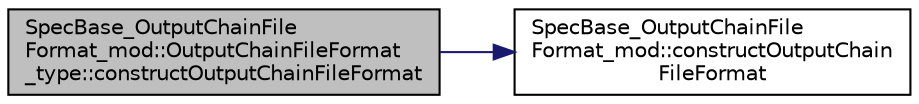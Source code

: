 digraph "SpecBase_OutputChainFileFormat_mod::OutputChainFileFormat_type::constructOutputChainFileFormat"
{
 // LATEX_PDF_SIZE
  edge [fontname="Helvetica",fontsize="10",labelfontname="Helvetica",labelfontsize="10"];
  node [fontname="Helvetica",fontsize="10",shape=record];
  rankdir="LR";
  Node1 [label="SpecBase_OutputChainFile\lFormat_mod::OutputChainFileFormat\l_type::constructOutputChainFileFormat",height=0.2,width=0.4,color="black", fillcolor="grey75", style="filled", fontcolor="black",tooltip=" "];
  Node1 -> Node2 [color="midnightblue",fontsize="10",style="solid",fontname="Helvetica"];
  Node2 [label="SpecBase_OutputChainFile\lFormat_mod::constructOutputChain\lFileFormat",height=0.2,width=0.4,color="black", fillcolor="white", style="filled",URL="$namespaceSpecBase__OutputChainFileFormat__mod.html#ac70830744f71f0fdb904f2fcb829925e",tooltip=" "];
}
